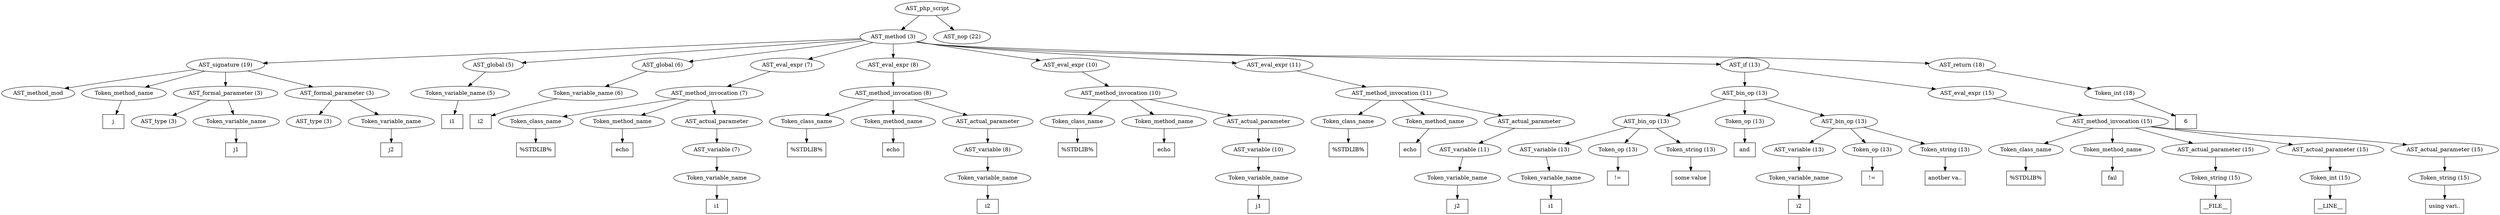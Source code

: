 /*
 * AST in dot format generated by phc -- the PHP compiler
 */

digraph AST {
node_0 [label="AST_php_script"];
node_1 [label="AST_method (3)"];
node_2 [label="AST_signature (19)"];
node_3 [label="AST_method_mod"];
node_4 [label="Token_method_name"];
node_5 [label="j", shape=box]
node_4 -> node_5;
node_6 [label="AST_formal_parameter (3)"];
node_7 [label="AST_type (3)"];
node_8 [label="Token_variable_name"];
node_9 [label="j1", shape=box]
node_8 -> node_9;
node_6 -> node_8;
node_6 -> node_7;
node_10 [label="AST_formal_parameter (3)"];
node_11 [label="AST_type (3)"];
node_12 [label="Token_variable_name"];
node_13 [label="j2", shape=box]
node_12 -> node_13;
node_10 -> node_12;
node_10 -> node_11;
node_2 -> node_10;
node_2 -> node_6;
node_2 -> node_4;
node_2 -> node_3;
node_14 [label="AST_global (5)"];
node_15 [label="Token_variable_name (5)"];
node_16 [label="i1", shape=box]
node_15 -> node_16;
node_14 -> node_15;
node_17 [label="AST_global (6)"];
node_18 [label="Token_variable_name (6)"];
node_19 [label="i2", shape=box]
node_18 -> node_19;
node_17 -> node_18;
node_20 [label="AST_eval_expr (7)"];
node_21 [label="AST_method_invocation (7)"];
node_22 [label="Token_class_name"];
node_23 [label="%STDLIB%", shape=box]
node_22 -> node_23;
node_24 [label="Token_method_name"];
node_25 [label="echo", shape=box]
node_24 -> node_25;
node_26 [label="AST_actual_parameter"];
node_27 [label="AST_variable (7)"];
node_28 [label="Token_variable_name"];
node_29 [label="i1", shape=box]
node_28 -> node_29;
node_27 -> node_28;
node_26 -> node_27;
node_21 -> node_26;
node_21 -> node_24;
node_21 -> node_22;
node_20 -> node_21;
node_30 [label="AST_eval_expr (8)"];
node_31 [label="AST_method_invocation (8)"];
node_32 [label="Token_class_name"];
node_33 [label="%STDLIB%", shape=box]
node_32 -> node_33;
node_34 [label="Token_method_name"];
node_35 [label="echo", shape=box]
node_34 -> node_35;
node_36 [label="AST_actual_parameter"];
node_37 [label="AST_variable (8)"];
node_38 [label="Token_variable_name"];
node_39 [label="i2", shape=box]
node_38 -> node_39;
node_37 -> node_38;
node_36 -> node_37;
node_31 -> node_36;
node_31 -> node_34;
node_31 -> node_32;
node_30 -> node_31;
node_40 [label="AST_eval_expr (10)"];
node_41 [label="AST_method_invocation (10)"];
node_42 [label="Token_class_name"];
node_43 [label="%STDLIB%", shape=box]
node_42 -> node_43;
node_44 [label="Token_method_name"];
node_45 [label="echo", shape=box]
node_44 -> node_45;
node_46 [label="AST_actual_parameter"];
node_47 [label="AST_variable (10)"];
node_48 [label="Token_variable_name"];
node_49 [label="j1", shape=box]
node_48 -> node_49;
node_47 -> node_48;
node_46 -> node_47;
node_41 -> node_46;
node_41 -> node_44;
node_41 -> node_42;
node_40 -> node_41;
node_50 [label="AST_eval_expr (11)"];
node_51 [label="AST_method_invocation (11)"];
node_52 [label="Token_class_name"];
node_53 [label="%STDLIB%", shape=box]
node_52 -> node_53;
node_54 [label="Token_method_name"];
node_55 [label="echo", shape=box]
node_54 -> node_55;
node_56 [label="AST_actual_parameter"];
node_57 [label="AST_variable (11)"];
node_58 [label="Token_variable_name"];
node_59 [label="j2", shape=box]
node_58 -> node_59;
node_57 -> node_58;
node_56 -> node_57;
node_51 -> node_56;
node_51 -> node_54;
node_51 -> node_52;
node_50 -> node_51;
node_60 [label="AST_if (13)"];
node_61 [label="AST_bin_op (13)"];
node_62 [label="AST_bin_op (13)"];
node_63 [label="AST_variable (13)"];
node_64 [label="Token_variable_name"];
node_65 [label="i1", shape=box]
node_64 -> node_65;
node_63 -> node_64;
node_66 [label="Token_op (13)"];
node_67 [label="!=", shape=box]
node_66 -> node_67;
node_68 [label="Token_string (13)"];
node_69 [label="some value", shape=box]
node_68 -> node_69;
node_62 -> node_68;
node_62 -> node_66;
node_62 -> node_63;
node_70 [label="Token_op (13)"];
node_71 [label="and", shape=box]
node_70 -> node_71;
node_72 [label="AST_bin_op (13)"];
node_73 [label="AST_variable (13)"];
node_74 [label="Token_variable_name"];
node_75 [label="i2", shape=box]
node_74 -> node_75;
node_73 -> node_74;
node_76 [label="Token_op (13)"];
node_77 [label="!=", shape=box]
node_76 -> node_77;
node_78 [label="Token_string (13)"];
node_79 [label="another va..", shape=box]
node_78 -> node_79;
node_72 -> node_78;
node_72 -> node_76;
node_72 -> node_73;
node_61 -> node_72;
node_61 -> node_70;
node_61 -> node_62;
node_80 [label="AST_eval_expr (15)"];
node_81 [label="AST_method_invocation (15)"];
node_82 [label="Token_class_name"];
node_83 [label="%STDLIB%", shape=box]
node_82 -> node_83;
node_84 [label="Token_method_name"];
node_85 [label="fail", shape=box]
node_84 -> node_85;
node_86 [label="AST_actual_parameter (15)"];
node_87 [label="Token_string (15)"];
node_88 [label="__FILE__", shape=box]
node_87 -> node_88;
node_86 -> node_87;
node_89 [label="AST_actual_parameter (15)"];
node_90 [label="Token_int (15)"];
node_91 [label="__LINE__", shape=box]
node_90 -> node_91;
node_89 -> node_90;
node_92 [label="AST_actual_parameter (15)"];
node_93 [label="Token_string (15)"];
node_94 [label="using vari..", shape=box]
node_93 -> node_94;
node_92 -> node_93;
node_81 -> node_92;
node_81 -> node_89;
node_81 -> node_86;
node_81 -> node_84;
node_81 -> node_82;
node_80 -> node_81;
node_60 -> node_80;
node_60 -> node_61;
node_95 [label="AST_return (18)"];
node_96 [label="Token_int (18)"];
node_97 [label="6", shape=box]
node_96 -> node_97;
node_95 -> node_96;
node_1 -> node_95;
node_1 -> node_60;
node_1 -> node_50;
node_1 -> node_40;
node_1 -> node_30;
node_1 -> node_20;
node_1 -> node_17;
node_1 -> node_14;
node_1 -> node_2;
node_98 [label="AST_nop (22)"];
node_0 -> node_98;
node_0 -> node_1;
}
